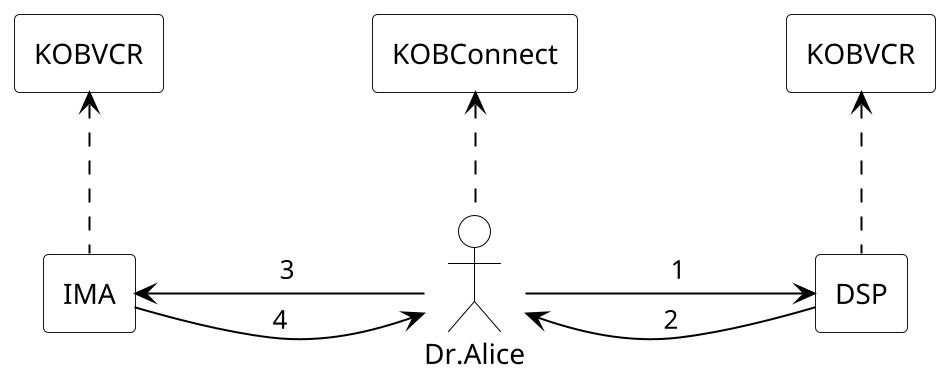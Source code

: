 @startuml ima
scale 2
' left to right direction
skinparam RectangleBackgroundColor white
skinparam sequence {
    ArrowColor black
    ActorBorderColor black
    ActorBackgroundColor white
   
}

rectangle DSP as dsp
actor Dr.Alice as alice
rectangle IMA as ima
rectangle KOBVCR as vcr_dsp
rectangle KOBVCR as vcr_ima
rectangle KOBConnect as ssi_wallet

dsp <--left-- alice : \t\t1\t\t
dsp --right--> alice : 2
alice --right--> ima : \t\t3\t\t
alice <--left-- ima : 4
dsp .up.> vcr_dsp
alice .up.> ssi_wallet
ima .up.> vcr_ima

@enduml